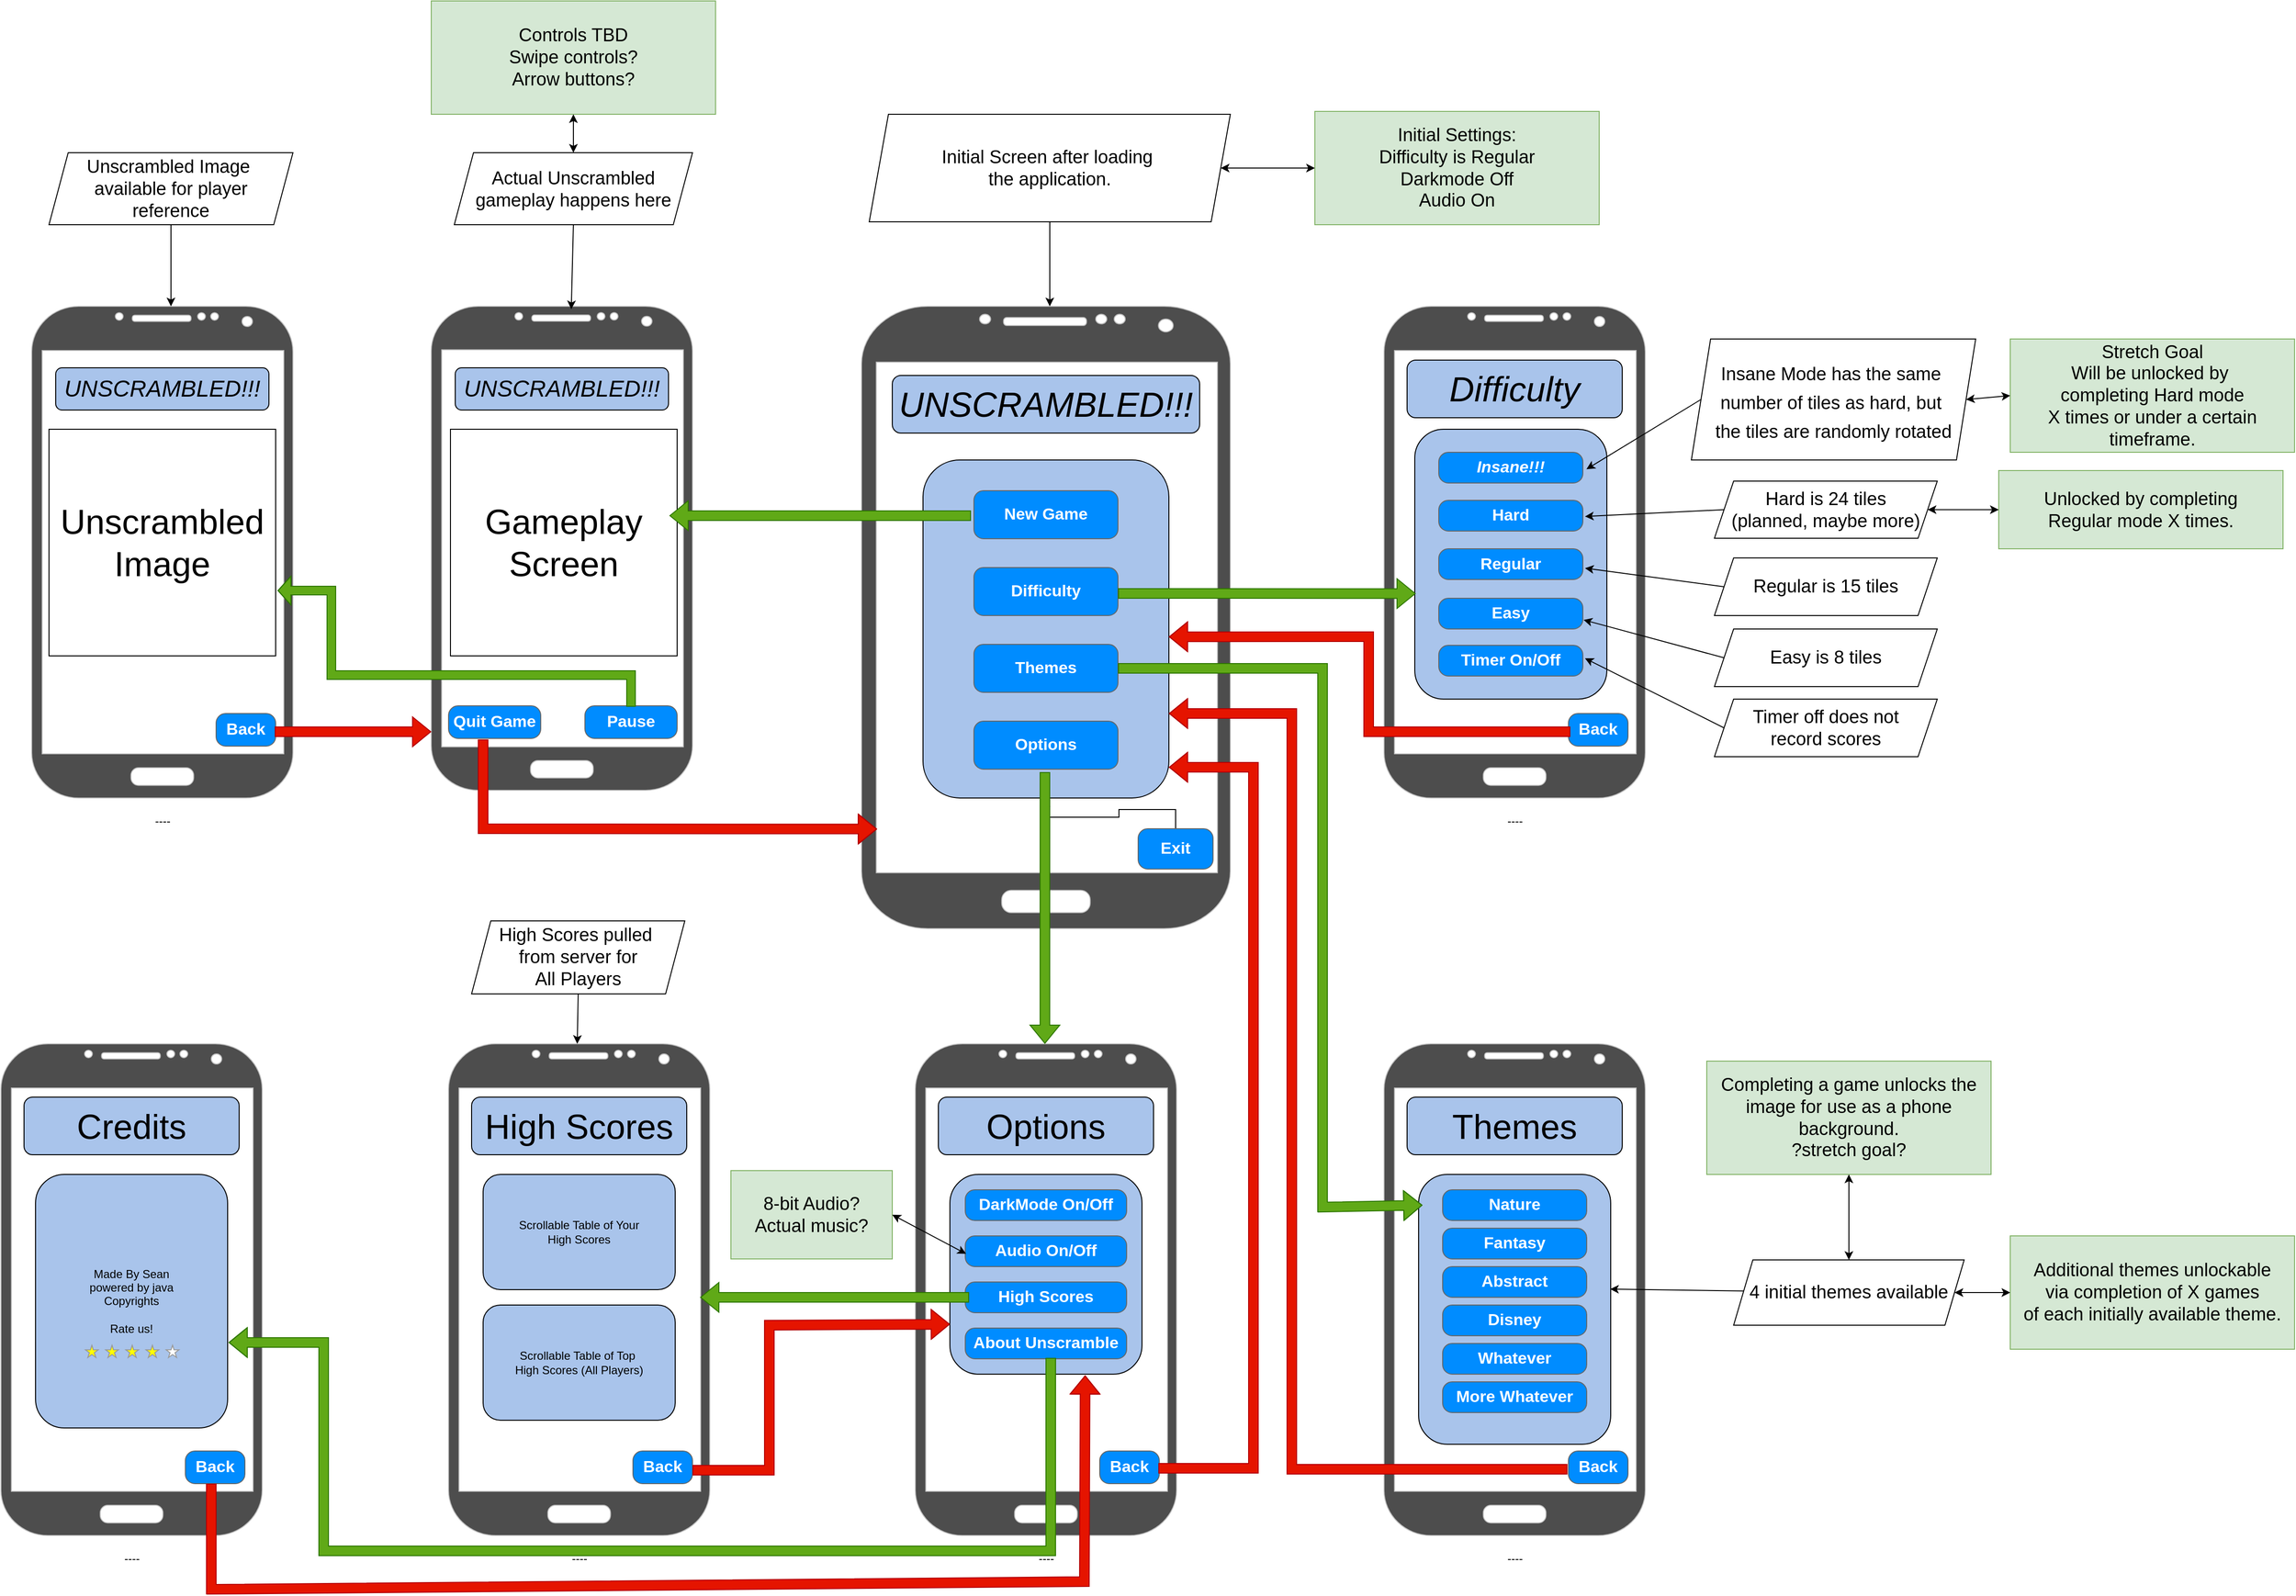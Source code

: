 <mxfile version="16.5.1" type="device"><diagram id="UdUow7JKYznHmxFoZygx" name="Page-1"><mxGraphModel dx="1102" dy="2785" grid="1" gridSize="8" guides="1" tooltips="1" connect="1" arrows="1" fold="1" page="1" pageScale="1" pageWidth="1200" pageHeight="1920" math="0" shadow="0"><root><mxCell id="0"/><mxCell id="1" parent="0"/><mxCell id="p5ctZ1ymU_Asvnn9t0Hl-2" value="&lt;p style=&quot;line-height: 0.9&quot;&gt;----&lt;/p&gt;" style="verticalLabelPosition=bottom;verticalAlign=top;html=1;shadow=0;dashed=0;strokeWidth=1;shape=mxgraph.android.phone2;strokeColor=#c0c0c0;fillColor=#4D4D4D;" parent="1" vertex="1"><mxGeometry x="40" y="-1594" width="272" height="512" as="geometry"/></mxCell><mxCell id="p5ctZ1ymU_Asvnn9t0Hl-3" value="" style="verticalLabelPosition=bottom;verticalAlign=top;html=1;shadow=0;dashed=0;strokeWidth=1;shape=mxgraph.android.phone2;strokeColor=#c0c0c0;fillColor=#4D4D4D;" parent="1" vertex="1"><mxGeometry x="904" y="-1594" width="384" height="648" as="geometry"/></mxCell><mxCell id="p5ctZ1ymU_Asvnn9t0Hl-5" value="" style="verticalLabelPosition=bottom;verticalAlign=top;html=1;shadow=0;dashed=0;strokeWidth=1;shape=mxgraph.android.phone2;strokeColor=#c0c0c0;fillColor=#4D4D4D;" parent="1" vertex="1"><mxGeometry x="456" y="-1594" width="272" height="504" as="geometry"/></mxCell><mxCell id="p5ctZ1ymU_Asvnn9t0Hl-6" value="&lt;p style=&quot;line-height: 0.9&quot;&gt;----&lt;/p&gt;" style="verticalLabelPosition=bottom;verticalAlign=top;html=1;shadow=0;dashed=0;strokeWidth=1;shape=mxgraph.android.phone2;strokeColor=#c0c0c0;fillColor=#4D4D4D;" parent="1" vertex="1"><mxGeometry x="1448" y="-1594" width="272" height="512" as="geometry"/></mxCell><mxCell id="p5ctZ1ymU_Asvnn9t0Hl-7" value="&lt;p style=&quot;line-height: 0.9&quot;&gt;----&lt;/p&gt;" style="verticalLabelPosition=bottom;verticalAlign=top;html=1;shadow=0;dashed=0;strokeWidth=1;shape=mxgraph.android.phone2;strokeColor=#c0c0c0;fillColor=#4D4D4D;" parent="1" vertex="1"><mxGeometry x="960" y="-826" width="272" height="512" as="geometry"/></mxCell><mxCell id="p5ctZ1ymU_Asvnn9t0Hl-8" value="&lt;p style=&quot;line-height: 0.9&quot;&gt;----&lt;/p&gt;" style="verticalLabelPosition=bottom;verticalAlign=top;html=1;shadow=0;dashed=0;strokeWidth=1;shape=mxgraph.android.phone2;strokeColor=#c0c0c0;fillColor=#4D4D4D;" parent="1" vertex="1"><mxGeometry x="1448" y="-826" width="272" height="512" as="geometry"/></mxCell><mxCell id="p5ctZ1ymU_Asvnn9t0Hl-9" value="&lt;p style=&quot;line-height: 0.9&quot;&gt;----&lt;/p&gt;" style="verticalLabelPosition=bottom;verticalAlign=top;html=1;shadow=0;dashed=0;strokeWidth=1;shape=mxgraph.android.phone2;strokeColor=#c0c0c0;fillColor=#4D4D4D;" parent="1" vertex="1"><mxGeometry x="474" y="-826" width="272" height="512" as="geometry"/></mxCell><mxCell id="p5ctZ1ymU_Asvnn9t0Hl-11" value="" style="rounded=1;whiteSpace=wrap;html=1;fillColor=#A9C4EB;" parent="1" vertex="1"><mxGeometry x="968" y="-1434" width="256" height="352" as="geometry"/></mxCell><mxCell id="p5ctZ1ymU_Asvnn9t0Hl-10" value="New Game" style="strokeWidth=1;shadow=0;dashed=0;align=center;html=1;shape=mxgraph.mockup.buttons.button;strokeColor=#666666;fontColor=#ffffff;mainText=;buttonStyle=round;fontSize=17;fontStyle=1;fillColor=#008cff;whiteSpace=wrap;" parent="1" vertex="1"><mxGeometry x="1021" y="-1402" width="150" height="50" as="geometry"/></mxCell><mxCell id="p5ctZ1ymU_Asvnn9t0Hl-12" value="&lt;font style=&quot;font-size: 36px&quot;&gt;&lt;i&gt;UNSCRAMBLED!!!&lt;/i&gt;&lt;/font&gt;" style="rounded=1;whiteSpace=wrap;html=1;fillColor=#A9C4EB;" parent="1" vertex="1"><mxGeometry x="936" y="-1522" width="320" height="60" as="geometry"/></mxCell><mxCell id="p5ctZ1ymU_Asvnn9t0Hl-14" value="Difficulty" style="strokeWidth=1;shadow=0;dashed=0;align=center;html=1;shape=mxgraph.mockup.buttons.button;strokeColor=#666666;fontColor=#ffffff;mainText=;buttonStyle=round;fontSize=17;fontStyle=1;fillColor=#008cff;whiteSpace=wrap;" parent="1" vertex="1"><mxGeometry x="1021" y="-1322" width="150" height="50" as="geometry"/></mxCell><mxCell id="p5ctZ1ymU_Asvnn9t0Hl-15" value="Themes" style="strokeWidth=1;shadow=0;dashed=0;align=center;html=1;shape=mxgraph.mockup.buttons.button;strokeColor=#666666;fontColor=#ffffff;mainText=;buttonStyle=round;fontSize=17;fontStyle=1;fillColor=#008cff;whiteSpace=wrap;" parent="1" vertex="1"><mxGeometry x="1021" y="-1242" width="150" height="50" as="geometry"/></mxCell><mxCell id="p5ctZ1ymU_Asvnn9t0Hl-16" value="Options" style="strokeWidth=1;shadow=0;dashed=0;align=center;html=1;shape=mxgraph.mockup.buttons.button;strokeColor=#666666;fontColor=#ffffff;mainText=;buttonStyle=round;fontSize=17;fontStyle=1;fillColor=#008cff;whiteSpace=wrap;" parent="1" vertex="1"><mxGeometry x="1021" y="-1162" width="150" height="50" as="geometry"/></mxCell><mxCell id="j5nZlyO5KolxFddoqIyL-87" value="" style="edgeStyle=orthogonalEdgeStyle;rounded=0;orthogonalLoop=1;jettySize=auto;html=1;fontSize=36;" parent="1" source="p5ctZ1ymU_Asvnn9t0Hl-17" target="p5ctZ1ymU_Asvnn9t0Hl-11" edge="1"><mxGeometry relative="1" as="geometry"/></mxCell><mxCell id="p5ctZ1ymU_Asvnn9t0Hl-17" value="Exit" style="strokeWidth=1;shadow=0;dashed=0;align=center;html=1;shape=mxgraph.mockup.buttons.button;strokeColor=#666666;fontColor=#ffffff;mainText=;buttonStyle=round;fontSize=17;fontStyle=1;fillColor=#008cff;whiteSpace=wrap;" parent="1" vertex="1"><mxGeometry x="1192" y="-1050" width="78" height="42" as="geometry"/></mxCell><mxCell id="p5ctZ1ymU_Asvnn9t0Hl-18" value="" style="rounded=1;whiteSpace=wrap;html=1;fillColor=#A9C4EB;" parent="1" vertex="1"><mxGeometry x="1480" y="-1466" width="200" height="281" as="geometry"/></mxCell><mxCell id="p5ctZ1ymU_Asvnn9t0Hl-20" value="&lt;i&gt;Insane!!!&lt;/i&gt;" style="strokeWidth=1;shadow=0;dashed=0;align=center;html=1;shape=mxgraph.mockup.buttons.button;strokeColor=#666666;fontColor=#ffffff;mainText=;buttonStyle=round;fontSize=17;fontStyle=1;fillColor=#008cff;whiteSpace=wrap;" parent="1" vertex="1"><mxGeometry x="1505" y="-1442" width="150" height="32" as="geometry"/></mxCell><mxCell id="p5ctZ1ymU_Asvnn9t0Hl-23" value="&lt;font size=&quot;1&quot;&gt;&lt;i style=&quot;font-size: 36px&quot;&gt;Difficulty&lt;/i&gt;&lt;/font&gt;" style="rounded=1;whiteSpace=wrap;html=1;fillColor=#A9C4EB;" parent="1" vertex="1"><mxGeometry x="1472" y="-1538" width="224" height="60" as="geometry"/></mxCell><mxCell id="j5nZlyO5KolxFddoqIyL-1" value="Back" style="strokeWidth=1;shadow=0;dashed=0;align=center;html=1;shape=mxgraph.mockup.buttons.button;strokeColor=#666666;fontColor=#ffffff;mainText=;buttonStyle=round;fontSize=17;fontStyle=1;fillColor=#008cff;whiteSpace=wrap;" parent="1" vertex="1"><mxGeometry x="1640" y="-1170" width="62" height="34" as="geometry"/></mxCell><mxCell id="j5nZlyO5KolxFddoqIyL-2" value="Hard" style="strokeWidth=1;shadow=0;dashed=0;align=center;html=1;shape=mxgraph.mockup.buttons.button;strokeColor=#666666;fontColor=#ffffff;mainText=;buttonStyle=round;fontSize=17;fontStyle=1;fillColor=#008cff;whiteSpace=wrap;" parent="1" vertex="1"><mxGeometry x="1505" y="-1392" width="150" height="32" as="geometry"/></mxCell><mxCell id="j5nZlyO5KolxFddoqIyL-3" value="Regular" style="strokeWidth=1;shadow=0;dashed=0;align=center;html=1;shape=mxgraph.mockup.buttons.button;strokeColor=#666666;fontColor=#ffffff;mainText=;buttonStyle=round;fontSize=17;fontStyle=1;fillColor=#008cff;whiteSpace=wrap;" parent="1" vertex="1"><mxGeometry x="1505" y="-1341.5" width="150" height="32" as="geometry"/></mxCell><mxCell id="j5nZlyO5KolxFddoqIyL-4" value="Easy" style="strokeWidth=1;shadow=0;dashed=0;align=center;html=1;shape=mxgraph.mockup.buttons.button;strokeColor=#666666;fontColor=#ffffff;mainText=;buttonStyle=round;fontSize=17;fontStyle=1;fillColor=#008cff;whiteSpace=wrap;" parent="1" vertex="1"><mxGeometry x="1505" y="-1290" width="150" height="32" as="geometry"/></mxCell><mxCell id="j5nZlyO5KolxFddoqIyL-5" value="Timer On/Off" style="strokeWidth=1;shadow=0;dashed=0;align=center;html=1;shape=mxgraph.mockup.buttons.button;strokeColor=#666666;fontColor=#ffffff;mainText=;buttonStyle=round;fontSize=17;fontStyle=1;fillColor=#008cff;whiteSpace=wrap;" parent="1" vertex="1"><mxGeometry x="1505" y="-1241" width="150" height="32" as="geometry"/></mxCell><mxCell id="j5nZlyO5KolxFddoqIyL-9" value="" style="rounded=1;whiteSpace=wrap;html=1;fillColor=#A9C4EB;" parent="1" vertex="1"><mxGeometry x="1484" y="-690" width="200" height="281" as="geometry"/></mxCell><mxCell id="j5nZlyO5KolxFddoqIyL-6" value="Nature" style="strokeWidth=1;shadow=0;dashed=0;align=center;html=1;shape=mxgraph.mockup.buttons.button;strokeColor=#666666;fontColor=#ffffff;mainText=;buttonStyle=round;fontSize=17;fontStyle=1;fillColor=#008cff;whiteSpace=wrap;" parent="1" vertex="1"><mxGeometry x="1509" y="-674" width="150" height="32" as="geometry"/></mxCell><mxCell id="j5nZlyO5KolxFddoqIyL-10" value="&lt;font size=&quot;1&quot;&gt;&lt;span style=&quot;font-size: 36px&quot;&gt;Themes&lt;/span&gt;&lt;/font&gt;" style="rounded=1;whiteSpace=wrap;html=1;fillColor=#A9C4EB;" parent="1" vertex="1"><mxGeometry x="1472" y="-770.5" width="224" height="60" as="geometry"/></mxCell><mxCell id="j5nZlyO5KolxFddoqIyL-12" value="&lt;font size=&quot;1&quot;&gt;&lt;span style=&quot;font-size: 36px&quot;&gt;Options&lt;/span&gt;&lt;/font&gt;" style="rounded=1;whiteSpace=wrap;html=1;fillColor=#A9C4EB;" parent="1" vertex="1"><mxGeometry x="984" y="-770.5" width="224" height="60" as="geometry"/></mxCell><mxCell id="j5nZlyO5KolxFddoqIyL-13" value="&lt;font size=&quot;1&quot;&gt;&lt;span style=&quot;font-size: 36px&quot;&gt;High Scores&lt;/span&gt;&lt;/font&gt;" style="rounded=1;whiteSpace=wrap;html=1;fillColor=#A9C4EB;" parent="1" vertex="1"><mxGeometry x="498" y="-770.5" width="224" height="60" as="geometry"/></mxCell><mxCell id="j5nZlyO5KolxFddoqIyL-14" value="" style="rounded=1;whiteSpace=wrap;html=1;fillColor=#A9C4EB;" parent="1" vertex="1"><mxGeometry x="996" y="-690" width="200" height="208" as="geometry"/></mxCell><mxCell id="j5nZlyO5KolxFddoqIyL-15" value="Scrollable Table of Your&lt;br&gt;High Scores" style="rounded=1;whiteSpace=wrap;html=1;fillColor=#A9C4EB;" parent="1" vertex="1"><mxGeometry x="510" y="-690" width="200" height="120" as="geometry"/></mxCell><mxCell id="j5nZlyO5KolxFddoqIyL-16" value="Scrollable Table of Top&amp;nbsp;&lt;br&gt;High Scores (All Players)" style="rounded=1;whiteSpace=wrap;html=1;fillColor=#A9C4EB;" parent="1" vertex="1"><mxGeometry x="510" y="-554" width="200" height="120" as="geometry"/></mxCell><mxCell id="j5nZlyO5KolxFddoqIyL-17" value="Back" style="strokeWidth=1;shadow=0;dashed=0;align=center;html=1;shape=mxgraph.mockup.buttons.button;strokeColor=#666666;fontColor=#ffffff;mainText=;buttonStyle=round;fontSize=17;fontStyle=1;fillColor=#008cff;whiteSpace=wrap;" parent="1" vertex="1"><mxGeometry x="1640" y="-402" width="62" height="34" as="geometry"/></mxCell><mxCell id="j5nZlyO5KolxFddoqIyL-18" value="Back" style="strokeWidth=1;shadow=0;dashed=0;align=center;html=1;shape=mxgraph.mockup.buttons.button;strokeColor=#666666;fontColor=#ffffff;mainText=;buttonStyle=round;fontSize=17;fontStyle=1;fillColor=#008cff;whiteSpace=wrap;" parent="1" vertex="1"><mxGeometry x="1152" y="-402" width="62" height="34" as="geometry"/></mxCell><mxCell id="j5nZlyO5KolxFddoqIyL-19" value="Back" style="strokeWidth=1;shadow=0;dashed=0;align=center;html=1;shape=mxgraph.mockup.buttons.button;strokeColor=#666666;fontColor=#ffffff;mainText=;buttonStyle=round;fontSize=17;fontStyle=1;fillColor=#008cff;whiteSpace=wrap;" parent="1" vertex="1"><mxGeometry x="666" y="-402" width="62" height="34" as="geometry"/></mxCell><mxCell id="j5nZlyO5KolxFddoqIyL-20" value="Back" style="strokeWidth=1;shadow=0;dashed=0;align=center;html=1;shape=mxgraph.mockup.buttons.button;strokeColor=#666666;fontColor=#ffffff;mainText=;buttonStyle=round;fontSize=17;fontStyle=1;fillColor=#008cff;whiteSpace=wrap;" parent="1" vertex="1"><mxGeometry x="232" y="-1170" width="62" height="34" as="geometry"/></mxCell><mxCell id="j5nZlyO5KolxFddoqIyL-21" value="Pause" style="strokeWidth=1;shadow=0;dashed=0;align=center;html=1;shape=mxgraph.mockup.buttons.button;strokeColor=#666666;fontColor=#ffffff;mainText=;buttonStyle=round;fontSize=17;fontStyle=1;fillColor=#008cff;whiteSpace=wrap;" parent="1" vertex="1"><mxGeometry x="616" y="-1178" width="96" height="34" as="geometry"/></mxCell><mxCell id="j5nZlyO5KolxFddoqIyL-22" value="Gameplay&lt;br&gt;Screen" style="whiteSpace=wrap;html=1;aspect=fixed;fontSize=36;" parent="1" vertex="1"><mxGeometry x="476" y="-1466" width="236" height="236" as="geometry"/></mxCell><mxCell id="j5nZlyO5KolxFddoqIyL-23" value="Unscrambled&lt;br&gt;Image" style="whiteSpace=wrap;html=1;aspect=fixed;fontSize=36;" parent="1" vertex="1"><mxGeometry x="58" y="-1466" width="236" height="236" as="geometry"/></mxCell><mxCell id="j5nZlyO5KolxFddoqIyL-30" value="&lt;p style=&quot;line-height: 0.9&quot;&gt;----&lt;/p&gt;" style="verticalLabelPosition=bottom;verticalAlign=top;html=1;shadow=0;dashed=0;strokeWidth=1;shape=mxgraph.android.phone2;strokeColor=#c0c0c0;fillColor=#4D4D4D;" parent="1" vertex="1"><mxGeometry x="8" y="-826" width="272" height="512" as="geometry"/></mxCell><mxCell id="j5nZlyO5KolxFddoqIyL-31" value="Back" style="strokeWidth=1;shadow=0;dashed=0;align=center;html=1;shape=mxgraph.mockup.buttons.button;strokeColor=#666666;fontColor=#ffffff;mainText=;buttonStyle=round;fontSize=17;fontStyle=1;fillColor=#008cff;whiteSpace=wrap;" parent="1" vertex="1"><mxGeometry x="200" y="-402" width="62" height="34" as="geometry"/></mxCell><mxCell id="j5nZlyO5KolxFddoqIyL-32" value="&lt;font size=&quot;1&quot;&gt;&lt;span style=&quot;font-size: 36px&quot;&gt;Credits&lt;/span&gt;&lt;/font&gt;" style="rounded=1;whiteSpace=wrap;html=1;fillColor=#A9C4EB;" parent="1" vertex="1"><mxGeometry x="32" y="-770.5" width="224" height="60" as="geometry"/></mxCell><mxCell id="j5nZlyO5KolxFddoqIyL-52" value="Fantasy" style="strokeWidth=1;shadow=0;dashed=0;align=center;html=1;shape=mxgraph.mockup.buttons.button;strokeColor=#666666;fontColor=#ffffff;mainText=;buttonStyle=round;fontSize=17;fontStyle=1;fillColor=#008cff;whiteSpace=wrap;" parent="1" vertex="1"><mxGeometry x="1509" y="-634" width="150" height="32" as="geometry"/></mxCell><mxCell id="j5nZlyO5KolxFddoqIyL-53" value="Abstract" style="strokeWidth=1;shadow=0;dashed=0;align=center;html=1;shape=mxgraph.mockup.buttons.button;strokeColor=#666666;fontColor=#ffffff;mainText=;buttonStyle=round;fontSize=17;fontStyle=1;fillColor=#008cff;whiteSpace=wrap;" parent="1" vertex="1"><mxGeometry x="1509" y="-594" width="150" height="32" as="geometry"/></mxCell><mxCell id="j5nZlyO5KolxFddoqIyL-54" value="Disney" style="strokeWidth=1;shadow=0;dashed=0;align=center;html=1;shape=mxgraph.mockup.buttons.button;strokeColor=#666666;fontColor=#ffffff;mainText=;buttonStyle=round;fontSize=17;fontStyle=1;fillColor=#008cff;whiteSpace=wrap;" parent="1" vertex="1"><mxGeometry x="1509" y="-554" width="150" height="32" as="geometry"/></mxCell><mxCell id="j5nZlyO5KolxFddoqIyL-55" value="Whatever" style="strokeWidth=1;shadow=0;dashed=0;align=center;html=1;shape=mxgraph.mockup.buttons.button;strokeColor=#666666;fontColor=#ffffff;mainText=;buttonStyle=round;fontSize=17;fontStyle=1;fillColor=#008cff;whiteSpace=wrap;" parent="1" vertex="1"><mxGeometry x="1509" y="-514" width="150" height="32" as="geometry"/></mxCell><mxCell id="j5nZlyO5KolxFddoqIyL-56" value="More Whatever" style="strokeWidth=1;shadow=0;dashed=0;align=center;html=1;shape=mxgraph.mockup.buttons.button;strokeColor=#666666;fontColor=#ffffff;mainText=;buttonStyle=round;fontSize=17;fontStyle=1;fillColor=#008cff;whiteSpace=wrap;" parent="1" vertex="1"><mxGeometry x="1509" y="-474" width="150" height="32" as="geometry"/></mxCell><mxCell id="j5nZlyO5KolxFddoqIyL-60" value="About Unscramble" style="strokeWidth=1;shadow=0;dashed=0;align=center;html=1;shape=mxgraph.mockup.buttons.button;strokeColor=#666666;fontColor=#ffffff;mainText=;buttonStyle=round;fontSize=17;fontStyle=1;fillColor=#008cff;whiteSpace=wrap;" parent="1" vertex="1"><mxGeometry x="1012" y="-530" width="168" height="32" as="geometry"/></mxCell><mxCell id="j5nZlyO5KolxFddoqIyL-61" style="edgeStyle=orthogonalEdgeStyle;rounded=0;orthogonalLoop=1;jettySize=auto;html=1;exitX=0.5;exitY=1;exitDx=0;exitDy=0;fontSize=36;" parent="1" source="j5nZlyO5KolxFddoqIyL-14" target="j5nZlyO5KolxFddoqIyL-14" edge="1"><mxGeometry relative="1" as="geometry"/></mxCell><mxCell id="j5nZlyO5KolxFddoqIyL-62" value="DarkMode On/Off" style="strokeWidth=1;shadow=0;dashed=0;align=center;html=1;shape=mxgraph.mockup.buttons.button;strokeColor=#666666;fontColor=#ffffff;mainText=;buttonStyle=round;fontSize=17;fontStyle=1;fillColor=#008cff;whiteSpace=wrap;" parent="1" vertex="1"><mxGeometry x="1012" y="-674" width="168" height="32" as="geometry"/></mxCell><mxCell id="j5nZlyO5KolxFddoqIyL-63" value="Audio On/Off" style="strokeWidth=1;shadow=0;dashed=0;align=center;html=1;shape=mxgraph.mockup.buttons.button;strokeColor=#666666;fontColor=#ffffff;mainText=;buttonStyle=round;fontSize=17;fontStyle=1;fillColor=#008cff;whiteSpace=wrap;" parent="1" vertex="1"><mxGeometry x="1012" y="-626" width="168" height="32" as="geometry"/></mxCell><mxCell id="j5nZlyO5KolxFddoqIyL-64" value="High Scores" style="strokeWidth=1;shadow=0;dashed=0;align=center;html=1;shape=mxgraph.mockup.buttons.button;strokeColor=#666666;fontColor=#ffffff;mainText=;buttonStyle=round;fontSize=17;fontStyle=1;fillColor=#008cff;whiteSpace=wrap;" parent="1" vertex="1"><mxGeometry x="1012" y="-578" width="168" height="32" as="geometry"/></mxCell><mxCell id="j5nZlyO5KolxFddoqIyL-68" value="" style="shape=flexArrow;endArrow=classic;html=1;rounded=0;fontSize=36;fillColor=#60a917;strokeColor=#2D7600;exitX=0.5;exitY=0.029;exitDx=0;exitDy=0;exitPerimeter=0;width=9;endSize=4.14;" parent="1" source="j5nZlyO5KolxFddoqIyL-21" edge="1"><mxGeometry width="50" height="50" relative="1" as="geometry"><mxPoint x="624" y="-1170" as="sourcePoint"/><mxPoint x="296" y="-1298" as="targetPoint"/><Array as="points"><mxPoint x="664" y="-1210"/><mxPoint x="352" y="-1210"/><mxPoint x="352" y="-1298"/><mxPoint x="328" y="-1298"/></Array></mxGeometry></mxCell><mxCell id="j5nZlyO5KolxFddoqIyL-69" value="" style="shape=flexArrow;endArrow=classic;html=1;rounded=0;fontSize=36;exitX=0.984;exitY=0.559;exitDx=0;exitDy=0;exitPerimeter=0;entryX=0;entryY=0.879;entryDx=0;entryDy=0;entryPerimeter=0;fillColor=#e51400;strokeColor=#B20000;" parent="1" source="j5nZlyO5KolxFddoqIyL-20" target="p5ctZ1ymU_Asvnn9t0Hl-5" edge="1"><mxGeometry width="50" height="50" relative="1" as="geometry"><mxPoint x="680" y="-1256" as="sourcePoint"/><mxPoint x="416" y="-1082" as="targetPoint"/></mxGeometry></mxCell><mxCell id="j5nZlyO5KolxFddoqIyL-70" value="Made By Sean&lt;br&gt;powered by java&lt;br&gt;Copyrights&lt;br&gt;&lt;br&gt;Rate us!" style="rounded=1;whiteSpace=wrap;html=1;fillColor=#A9C4EB;" parent="1" vertex="1"><mxGeometry x="44" y="-690" width="200" height="264" as="geometry"/></mxCell><mxCell id="j5nZlyO5KolxFddoqIyL-73" value="" style="shape=flexArrow;endArrow=classic;html=1;rounded=0;fontSize=36;exitX=1;exitY=0.5;exitDx=0;exitDy=0;exitPerimeter=0;entryX=0.02;entryY=0.114;entryDx=0;entryDy=0;entryPerimeter=0;fillColor=#60a917;strokeColor=#2D7600;" parent="1" source="p5ctZ1ymU_Asvnn9t0Hl-15" target="j5nZlyO5KolxFddoqIyL-9" edge="1"><mxGeometry width="50" height="50" relative="1" as="geometry"><mxPoint x="1056" y="-944" as="sourcePoint"/><mxPoint x="1106" y="-994" as="targetPoint"/><Array as="points"><mxPoint x="1384" y="-1217"/><mxPoint x="1384" y="-890"/><mxPoint x="1384" y="-656"/></Array></mxGeometry></mxCell><mxCell id="j5nZlyO5KolxFddoqIyL-74" value="" style="shape=flexArrow;endArrow=classic;html=1;rounded=0;fontSize=36;exitX=-0.02;exitY=0.52;exitDx=0;exitDy=0;exitPerimeter=0;fillColor=#60a917;strokeColor=#2D7600;" parent="1" source="p5ctZ1ymU_Asvnn9t0Hl-10" edge="1"><mxGeometry width="50" height="50" relative="1" as="geometry"><mxPoint x="792" y="-1368" as="sourcePoint"/><mxPoint x="704" y="-1376" as="targetPoint"/></mxGeometry></mxCell><mxCell id="j5nZlyO5KolxFddoqIyL-75" value="" style="shape=flexArrow;endArrow=classic;html=1;rounded=0;fontSize=36;exitX=1;exitY=0.54;exitDx=0;exitDy=0;exitPerimeter=0;entryX=0.005;entryY=0.609;entryDx=0;entryDy=0;entryPerimeter=0;fillColor=#60a917;strokeColor=#2D7600;" parent="1" source="p5ctZ1ymU_Asvnn9t0Hl-14" target="p5ctZ1ymU_Asvnn9t0Hl-18" edge="1"><mxGeometry width="50" height="50" relative="1" as="geometry"><mxPoint x="1264" y="-1144" as="sourcePoint"/><mxPoint x="1314" y="-1194" as="targetPoint"/></mxGeometry></mxCell><mxCell id="j5nZlyO5KolxFddoqIyL-76" value="" style="shape=flexArrow;endArrow=classic;html=1;rounded=0;fontSize=36;exitX=0.032;exitY=0.559;exitDx=0;exitDy=0;exitPerimeter=0;entryX=1;entryY=0.523;entryDx=0;entryDy=0;entryPerimeter=0;fillColor=#e51400;strokeColor=#B20000;" parent="1" source="j5nZlyO5KolxFddoqIyL-1" target="p5ctZ1ymU_Asvnn9t0Hl-11" edge="1"><mxGeometry width="50" height="50" relative="1" as="geometry"><mxPoint x="1264" y="-1248" as="sourcePoint"/><mxPoint x="1384" y="-1282" as="targetPoint"/><Array as="points"><mxPoint x="1432" y="-1151"/><mxPoint x="1432" y="-1250"/></Array></mxGeometry></mxCell><mxCell id="j5nZlyO5KolxFddoqIyL-77" value="Quit Game" style="strokeWidth=1;shadow=0;dashed=0;align=center;html=1;shape=mxgraph.mockup.buttons.button;strokeColor=#666666;fontColor=#ffffff;mainText=;buttonStyle=round;fontSize=17;fontStyle=1;fillColor=#008cff;whiteSpace=wrap;" parent="1" vertex="1"><mxGeometry x="474" y="-1178" width="96" height="34" as="geometry"/></mxCell><mxCell id="j5nZlyO5KolxFddoqIyL-78" value="" style="shape=flexArrow;endArrow=classic;html=1;rounded=0;fontSize=36;exitX=0.375;exitY=1.029;exitDx=0;exitDy=0;exitPerimeter=0;entryX=0.042;entryY=0.84;entryDx=0;entryDy=0;entryPerimeter=0;fillColor=#e51400;strokeColor=#B20000;" parent="1" source="j5nZlyO5KolxFddoqIyL-77" target="p5ctZ1ymU_Asvnn9t0Hl-3" edge="1"><mxGeometry width="50" height="50" relative="1" as="geometry"><mxPoint x="888" y="-1144" as="sourcePoint"/><mxPoint x="938" y="-1194" as="targetPoint"/><Array as="points"><mxPoint x="510" y="-1050"/></Array></mxGeometry></mxCell><mxCell id="j5nZlyO5KolxFddoqIyL-79" value="" style="shape=flexArrow;endArrow=classic;html=1;rounded=0;fontSize=36;exitX=-0.016;exitY=0.559;exitDx=0;exitDy=0;exitPerimeter=0;entryX=1;entryY=0.75;entryDx=0;entryDy=0;fillColor=#e51400;strokeColor=#B20000;" parent="1" source="j5nZlyO5KolxFddoqIyL-17" target="p5ctZ1ymU_Asvnn9t0Hl-11" edge="1"><mxGeometry width="50" height="50" relative="1" as="geometry"><mxPoint x="1184" y="-744" as="sourcePoint"/><mxPoint x="1336" y="-1130" as="targetPoint"/><Array as="points"><mxPoint x="1352" y="-383"/><mxPoint x="1352" y="-1170"/></Array></mxGeometry></mxCell><mxCell id="j5nZlyO5KolxFddoqIyL-80" value="" style="shape=flexArrow;endArrow=classic;html=1;rounded=0;fontSize=36;exitX=0.53;exitY=0.969;exitDx=0;exitDy=0;exitPerimeter=0;entryX=1.005;entryY=0.663;entryDx=0;entryDy=0;entryPerimeter=0;fillColor=#60a917;strokeColor=#2D7600;" parent="1" source="j5nZlyO5KolxFddoqIyL-60" target="j5nZlyO5KolxFddoqIyL-70" edge="1"><mxGeometry width="50" height="50" relative="1" as="geometry"><mxPoint x="496" y="-648" as="sourcePoint"/><mxPoint x="546" y="-698" as="targetPoint"/><Array as="points"><mxPoint x="1101" y="-418"/><mxPoint x="1101" y="-298"/><mxPoint x="912" y="-298"/><mxPoint x="600" y="-298"/><mxPoint x="344" y="-298"/><mxPoint x="344" y="-515"/></Array></mxGeometry></mxCell><mxCell id="j5nZlyO5KolxFddoqIyL-81" value="" style="shape=flexArrow;endArrow=classic;html=1;rounded=0;fontSize=36;exitX=0.024;exitY=0.5;exitDx=0;exitDy=0;exitPerimeter=0;fillColor=#60a917;strokeColor=#2D7600;" parent="1" source="j5nZlyO5KolxFddoqIyL-64" edge="1"><mxGeometry width="50" height="50" relative="1" as="geometry"><mxPoint x="496" y="-648" as="sourcePoint"/><mxPoint x="736" y="-562" as="targetPoint"/></mxGeometry></mxCell><mxCell id="j5nZlyO5KolxFddoqIyL-82" value="" style="shape=flexArrow;endArrow=classic;html=1;rounded=0;fontSize=36;exitX=1;exitY=0.588;exitDx=0;exitDy=0;exitPerimeter=0;entryX=0;entryY=0.75;entryDx=0;entryDy=0;fillColor=#e51400;strokeColor=#B20000;" parent="1" source="j5nZlyO5KolxFddoqIyL-19" target="j5nZlyO5KolxFddoqIyL-14" edge="1"><mxGeometry width="50" height="50" relative="1" as="geometry"><mxPoint x="496" y="-648" as="sourcePoint"/><mxPoint x="546" y="-698" as="targetPoint"/><Array as="points"><mxPoint x="808" y="-382"/><mxPoint x="808" y="-533"/></Array></mxGeometry></mxCell><mxCell id="j5nZlyO5KolxFddoqIyL-83" value="" style="shape=flexArrow;endArrow=classic;html=1;rounded=0;fontSize=36;exitX=0.435;exitY=1;exitDx=0;exitDy=0;exitPerimeter=0;fillColor=#e51400;strokeColor=#B20000;entryX=0.704;entryY=1.006;entryDx=0;entryDy=0;entryPerimeter=0;" parent="1" source="j5nZlyO5KolxFddoqIyL-31" target="j5nZlyO5KolxFddoqIyL-14" edge="1"><mxGeometry width="50" height="50" relative="1" as="geometry"><mxPoint x="496" y="-544" as="sourcePoint"/><mxPoint x="1104" y="-314" as="targetPoint"/><Array as="points"><mxPoint x="227" y="-258"/><mxPoint x="1136" y="-266"/></Array></mxGeometry></mxCell><mxCell id="j5nZlyO5KolxFddoqIyL-84" value="" style="verticalLabelPosition=bottom;shadow=0;dashed=0;align=center;html=1;verticalAlign=top;strokeWidth=1;shape=mxgraph.mockup.misc.rating;strokeColor=#999999;fillColor=#ffff00;emptyFillColor=#ffffff;grade=4;ratingScale=5;ratingStyle=star;fontSize=36;" parent="1" vertex="1"><mxGeometry x="96" y="-512" width="42" height="14" as="geometry"/></mxCell><mxCell id="j5nZlyO5KolxFddoqIyL-85" value="" style="shape=flexArrow;endArrow=classic;html=1;rounded=0;fontSize=36;exitX=0.493;exitY=1.06;exitDx=0;exitDy=0;exitPerimeter=0;entryX=0.496;entryY=0;entryDx=0;entryDy=0;entryPerimeter=0;fillColor=#60a917;strokeColor=#2D7600;" parent="1" source="p5ctZ1ymU_Asvnn9t0Hl-16" target="p5ctZ1ymU_Asvnn9t0Hl-7" edge="1"><mxGeometry width="50" height="50" relative="1" as="geometry"><mxPoint x="1152" y="-872" as="sourcePoint"/><mxPoint x="1202" y="-922" as="targetPoint"/></mxGeometry></mxCell><mxCell id="j5nZlyO5KolxFddoqIyL-86" value="" style="shape=flexArrow;endArrow=classic;html=1;rounded=0;fontSize=36;exitX=0.984;exitY=0.529;exitDx=0;exitDy=0;exitPerimeter=0;fillColor=#e51400;strokeColor=#B20000;entryX=1;entryY=0.909;entryDx=0;entryDy=0;entryPerimeter=0;" parent="1" source="j5nZlyO5KolxFddoqIyL-18" target="p5ctZ1ymU_Asvnn9t0Hl-11" edge="1"><mxGeometry width="50" height="50" relative="1" as="geometry"><mxPoint x="1152" y="-872" as="sourcePoint"/><mxPoint x="1272" y="-1090" as="targetPoint"/><Array as="points"><mxPoint x="1312" y="-384"/><mxPoint x="1312" y="-1114"/></Array></mxGeometry></mxCell><mxCell id="j5nZlyO5KolxFddoqIyL-90" value="&lt;font style=&quot;font-size: 19px&quot;&gt;Insane Mode has the same&amp;nbsp;&lt;br&gt;number of tiles as hard, but&amp;nbsp;&lt;br&gt;the tiles are randomly rotated&lt;br&gt;&lt;/font&gt;" style="shape=parallelogram;perimeter=parallelogramPerimeter;whiteSpace=wrap;html=1;fixedSize=1;fontSize=25;" parent="1" vertex="1"><mxGeometry x="1768" y="-1560" width="296" height="126" as="geometry"/></mxCell><mxCell id="j5nZlyO5KolxFddoqIyL-91" value="" style="endArrow=classic;html=1;rounded=0;fontSize=25;exitX=0;exitY=0.5;exitDx=0;exitDy=0;entryX=1.025;entryY=0.55;entryDx=0;entryDy=0;entryPerimeter=0;" parent="1" source="j5nZlyO5KolxFddoqIyL-90" target="p5ctZ1ymU_Asvnn9t0Hl-20" edge="1"><mxGeometry width="50" height="50" relative="1" as="geometry"><mxPoint x="1064" y="-1464" as="sourcePoint"/><mxPoint x="1114" y="-1514" as="targetPoint"/></mxGeometry></mxCell><mxCell id="j5nZlyO5KolxFddoqIyL-92" value="&lt;font style=&quot;font-size: 19px&quot;&gt;Initial Screen after loading&amp;nbsp;&lt;br&gt;the application.&lt;/font&gt;" style="shape=parallelogram;perimeter=parallelogramPerimeter;whiteSpace=wrap;html=1;fixedSize=1;fontSize=16;" parent="1" vertex="1"><mxGeometry x="912" y="-1794" width="376" height="112" as="geometry"/></mxCell><mxCell id="j5nZlyO5KolxFddoqIyL-93" value="" style="endArrow=classic;html=1;rounded=0;fontSize=16;exitX=0.5;exitY=1;exitDx=0;exitDy=0;" parent="1" source="j5nZlyO5KolxFddoqIyL-92" edge="1"><mxGeometry width="50" height="50" relative="1" as="geometry"><mxPoint x="1064" y="-1336" as="sourcePoint"/><mxPoint x="1100" y="-1594" as="targetPoint"/></mxGeometry></mxCell><mxCell id="j5nZlyO5KolxFddoqIyL-94" value="Initial Settings:&lt;br&gt;Difficulty is Regular&lt;br&gt;Darkmode Off&lt;br&gt;Audio On&lt;br&gt;" style="rounded=0;whiteSpace=wrap;html=1;fontSize=19;fillColor=#d5e8d4;strokeColor=#82b366;" parent="1" vertex="1"><mxGeometry x="1376" y="-1797" width="296" height="118" as="geometry"/></mxCell><mxCell id="j5nZlyO5KolxFddoqIyL-95" value="" style="endArrow=classic;startArrow=classic;html=1;rounded=0;fontSize=19;entryX=0;entryY=0.5;entryDx=0;entryDy=0;exitX=1;exitY=0.5;exitDx=0;exitDy=0;" parent="1" source="j5nZlyO5KolxFddoqIyL-92" target="j5nZlyO5KolxFddoqIyL-94" edge="1"><mxGeometry width="50" height="50" relative="1" as="geometry"><mxPoint x="1064" y="-1200" as="sourcePoint"/><mxPoint x="1114" y="-1250" as="targetPoint"/></mxGeometry></mxCell><mxCell id="j5nZlyO5KolxFddoqIyL-96" value="Hard is 24 tiles&lt;br&gt;(planned, maybe more)" style="shape=parallelogram;perimeter=parallelogramPerimeter;whiteSpace=wrap;html=1;fixedSize=1;fontSize=19;" parent="1" vertex="1"><mxGeometry x="1792" y="-1412" width="232" height="59.5" as="geometry"/></mxCell><mxCell id="j5nZlyO5KolxFddoqIyL-97" value="" style="endArrow=classic;html=1;rounded=0;fontSize=19;exitX=0;exitY=0.5;exitDx=0;exitDy=0;entryX=1.015;entryY=0.526;entryDx=0;entryDy=0;entryPerimeter=0;" parent="1" source="j5nZlyO5KolxFddoqIyL-96" target="j5nZlyO5KolxFddoqIyL-2" edge="1"><mxGeometry width="50" height="50" relative="1" as="geometry"><mxPoint x="1064" y="-1200" as="sourcePoint"/><mxPoint x="1114" y="-1250" as="targetPoint"/></mxGeometry></mxCell><mxCell id="j5nZlyO5KolxFddoqIyL-98" value="Regular is 15 tiles" style="shape=parallelogram;perimeter=parallelogramPerimeter;whiteSpace=wrap;html=1;fixedSize=1;fontSize=19;" parent="1" vertex="1"><mxGeometry x="1792" y="-1332" width="232" height="60" as="geometry"/></mxCell><mxCell id="j5nZlyO5KolxFddoqIyL-99" value="" style="endArrow=classic;html=1;rounded=0;fontSize=19;exitX=0;exitY=0.5;exitDx=0;exitDy=0;entryX=1.015;entryY=0.631;entryDx=0;entryDy=0;entryPerimeter=0;" parent="1" source="j5nZlyO5KolxFddoqIyL-98" target="j5nZlyO5KolxFddoqIyL-3" edge="1"><mxGeometry width="50" height="50" relative="1" as="geometry"><mxPoint x="1064" y="-1208" as="sourcePoint"/><mxPoint x="1114" y="-1258" as="targetPoint"/></mxGeometry></mxCell><mxCell id="j5nZlyO5KolxFddoqIyL-100" value="Easy is 8 tiles" style="shape=parallelogram;perimeter=parallelogramPerimeter;whiteSpace=wrap;html=1;fixedSize=1;fontSize=19;" parent="1" vertex="1"><mxGeometry x="1792" y="-1258" width="232" height="60" as="geometry"/></mxCell><mxCell id="j5nZlyO5KolxFddoqIyL-101" value="" style="endArrow=classic;html=1;rounded=0;fontSize=19;exitX=0;exitY=0.5;exitDx=0;exitDy=0;entryX=1.005;entryY=0.704;entryDx=0;entryDy=0;entryPerimeter=0;" parent="1" source="j5nZlyO5KolxFddoqIyL-100" target="j5nZlyO5KolxFddoqIyL-4" edge="1"><mxGeometry width="50" height="50" relative="1" as="geometry"><mxPoint x="1672" y="-994" as="sourcePoint"/><mxPoint x="1848" y="-1034" as="targetPoint"/></mxGeometry></mxCell><mxCell id="j5nZlyO5KolxFddoqIyL-102" value="Timer off does not&lt;br&gt;record scores" style="shape=parallelogram;perimeter=parallelogramPerimeter;whiteSpace=wrap;html=1;fixedSize=1;fontSize=19;" parent="1" vertex="1"><mxGeometry x="1792" y="-1185" width="232" height="60" as="geometry"/></mxCell><mxCell id="j5nZlyO5KolxFddoqIyL-103" value="" style="endArrow=classic;html=1;rounded=0;fontSize=19;exitX=0;exitY=0.5;exitDx=0;exitDy=0;entryX=1.015;entryY=0.423;entryDx=0;entryDy=0;entryPerimeter=0;" parent="1" source="j5nZlyO5KolxFddoqIyL-102" target="j5nZlyO5KolxFddoqIyL-5" edge="1"><mxGeometry width="50" height="50" relative="1" as="geometry"><mxPoint x="1064" y="-1224" as="sourcePoint"/><mxPoint x="1114" y="-1274" as="targetPoint"/></mxGeometry></mxCell><mxCell id="j5nZlyO5KolxFddoqIyL-105" value="Stretch Goal&lt;br&gt;Will be unlocked by&amp;nbsp;&lt;br&gt;completing Hard mode&lt;br&gt;X times or under a certain timeframe." style="rounded=0;whiteSpace=wrap;html=1;fontSize=19;fillColor=#d5e8d4;strokeColor=#82b366;" parent="1" vertex="1"><mxGeometry x="2100" y="-1560" width="296" height="118" as="geometry"/></mxCell><mxCell id="j5nZlyO5KolxFddoqIyL-106" value="" style="endArrow=classic;startArrow=classic;html=1;rounded=0;fontSize=19;entryX=0;entryY=0.5;entryDx=0;entryDy=0;exitX=1;exitY=0.5;exitDx=0;exitDy=0;" parent="1" source="j5nZlyO5KolxFddoqIyL-90" target="j5nZlyO5KolxFddoqIyL-105" edge="1"><mxGeometry width="50" height="50" relative="1" as="geometry"><mxPoint x="1816" y="-1384" as="sourcePoint"/><mxPoint x="1866" y="-1434" as="targetPoint"/></mxGeometry></mxCell><mxCell id="j5nZlyO5KolxFddoqIyL-107" value="Unlocked by completing&lt;br&gt;Regular mode X times." style="rounded=0;whiteSpace=wrap;html=1;fontSize=19;fillColor=#d5e8d4;strokeColor=#82b366;" parent="1" vertex="1"><mxGeometry x="2088" y="-1423" width="296" height="81.5" as="geometry"/></mxCell><mxCell id="j5nZlyO5KolxFddoqIyL-108" value="" style="endArrow=classic;startArrow=classic;html=1;rounded=0;fontSize=19;entryX=0;entryY=0.5;entryDx=0;entryDy=0;" parent="1" source="j5nZlyO5KolxFddoqIyL-96" target="j5nZlyO5KolxFddoqIyL-107" edge="1"><mxGeometry width="50" height="50" relative="1" as="geometry"><mxPoint x="1552" y="-1080" as="sourcePoint"/><mxPoint x="1602" y="-1130" as="targetPoint"/></mxGeometry></mxCell><mxCell id="j5nZlyO5KolxFddoqIyL-109" value="4 initial themes available&lt;br&gt;" style="shape=parallelogram;perimeter=parallelogramPerimeter;whiteSpace=wrap;html=1;fixedSize=1;fontSize=19;" parent="1" vertex="1"><mxGeometry x="1812" y="-601" width="240" height="68" as="geometry"/></mxCell><mxCell id="j5nZlyO5KolxFddoqIyL-110" value="" style="endArrow=classic;html=1;rounded=0;fontSize=19;entryX=0.997;entryY=0.425;entryDx=0;entryDy=0;entryPerimeter=0;" parent="1" source="j5nZlyO5KolxFddoqIyL-109" target="j5nZlyO5KolxFddoqIyL-9" edge="1"><mxGeometry width="50" height="50" relative="1" as="geometry"><mxPoint x="1808" y="-618" as="sourcePoint"/><mxPoint x="1602" y="-586" as="targetPoint"/></mxGeometry></mxCell><mxCell id="j5nZlyO5KolxFddoqIyL-111" value="Additional themes unlockable&lt;br&gt;via completion of X games&lt;br&gt;of each initially available theme." style="rounded=0;whiteSpace=wrap;html=1;fontSize=19;fillColor=#d5e8d4;strokeColor=#82b366;" parent="1" vertex="1"><mxGeometry x="2100" y="-626" width="296" height="118" as="geometry"/></mxCell><mxCell id="j5nZlyO5KolxFddoqIyL-112" value="" style="endArrow=classic;startArrow=classic;html=1;rounded=0;fontSize=19;exitX=0;exitY=0.5;exitDx=0;exitDy=0;entryX=1;entryY=0.5;entryDx=0;entryDy=0;" parent="1" source="j5nZlyO5KolxFddoqIyL-111" target="j5nZlyO5KolxFddoqIyL-109" edge="1"><mxGeometry width="50" height="50" relative="1" as="geometry"><mxPoint x="1552" y="-344" as="sourcePoint"/><mxPoint x="1602" y="-394" as="targetPoint"/></mxGeometry></mxCell><mxCell id="j5nZlyO5KolxFddoqIyL-114" value="Actual Unscrambled&lt;br&gt;gameplay happens here" style="shape=parallelogram;perimeter=parallelogramPerimeter;whiteSpace=wrap;html=1;fixedSize=1;fontSize=19;gradientColor=none;" parent="1" vertex="1"><mxGeometry x="480" y="-1754" width="248" height="75" as="geometry"/></mxCell><mxCell id="j5nZlyO5KolxFddoqIyL-115" value="Unscrambled Image&amp;nbsp;&lt;br&gt;available for player&lt;br&gt;reference" style="shape=parallelogram;perimeter=parallelogramPerimeter;whiteSpace=wrap;html=1;fixedSize=1;fontSize=19;gradientColor=none;" parent="1" vertex="1"><mxGeometry x="58" y="-1754" width="254" height="75" as="geometry"/></mxCell><mxCell id="j5nZlyO5KolxFddoqIyL-116" value="" style="endArrow=classic;html=1;rounded=0;fontSize=19;exitX=0.5;exitY=1;exitDx=0;exitDy=0;" parent="1" source="j5nZlyO5KolxFddoqIyL-115" edge="1"><mxGeometry width="50" height="50" relative="1" as="geometry"><mxPoint x="1168" y="-1152" as="sourcePoint"/><mxPoint x="185" y="-1594" as="targetPoint"/></mxGeometry></mxCell><mxCell id="j5nZlyO5KolxFddoqIyL-117" value="Controls TBD&lt;br&gt;Swipe controls?&lt;br&gt;Arrow buttons?" style="rounded=0;whiteSpace=wrap;html=1;fontSize=19;fillColor=#d5e8d4;strokeColor=#82b366;" parent="1" vertex="1"><mxGeometry x="456" y="-1912" width="296" height="118" as="geometry"/></mxCell><mxCell id="j5nZlyO5KolxFddoqIyL-118" value="" style="endArrow=classic;startArrow=classic;html=1;rounded=0;fontSize=19;entryX=0.5;entryY=1;entryDx=0;entryDy=0;" parent="1" source="j5nZlyO5KolxFddoqIyL-114" target="j5nZlyO5KolxFddoqIyL-117" edge="1"><mxGeometry width="50" height="50" relative="1" as="geometry"><mxPoint x="1168" y="-1304" as="sourcePoint"/><mxPoint x="1218" y="-1354" as="targetPoint"/></mxGeometry></mxCell><mxCell id="j5nZlyO5KolxFddoqIyL-119" value="High Scores pulled&amp;nbsp;&lt;br&gt;from server for&lt;br&gt;All Players" style="shape=parallelogram;perimeter=parallelogramPerimeter;whiteSpace=wrap;html=1;fixedSize=1;fontSize=19;gradientColor=none;" parent="1" vertex="1"><mxGeometry x="498" y="-954" width="222" height="76" as="geometry"/></mxCell><mxCell id="j5nZlyO5KolxFddoqIyL-120" value="" style="endArrow=classic;html=1;rounded=0;fontSize=19;exitX=0.5;exitY=1;exitDx=0;exitDy=0;" parent="1" source="j5nZlyO5KolxFddoqIyL-119" edge="1"><mxGeometry width="50" height="50" relative="1" as="geometry"><mxPoint x="656" y="-858" as="sourcePoint"/><mxPoint x="608" y="-826" as="targetPoint"/></mxGeometry></mxCell><mxCell id="j5nZlyO5KolxFddoqIyL-121" value="Completing a game unlocks the&lt;br&gt;image for use as a phone&lt;br&gt;background.&lt;br&gt;?stretch goal?" style="rounded=0;whiteSpace=wrap;html=1;fontSize=19;fillColor=#d5e8d4;strokeColor=#82b366;" parent="1" vertex="1"><mxGeometry x="1784" y="-808" width="296" height="118" as="geometry"/></mxCell><mxCell id="j5nZlyO5KolxFddoqIyL-122" value="" style="endArrow=classic;startArrow=classic;html=1;rounded=0;fontSize=19;exitX=0.5;exitY=1;exitDx=0;exitDy=0;entryX=0.5;entryY=0;entryDx=0;entryDy=0;" parent="1" source="j5nZlyO5KolxFddoqIyL-121" target="j5nZlyO5KolxFddoqIyL-109" edge="1"><mxGeometry width="50" height="50" relative="1" as="geometry"><mxPoint x="1168" y="-472" as="sourcePoint"/><mxPoint x="1218" y="-522" as="targetPoint"/></mxGeometry></mxCell><mxCell id="j5nZlyO5KolxFddoqIyL-124" value="8-bit Audio?&lt;br&gt;Actual music?" style="rounded=0;whiteSpace=wrap;html=1;fontSize=19;fillColor=#d5e8d4;strokeColor=#82b366;" parent="1" vertex="1"><mxGeometry x="768" y="-694" width="168" height="92" as="geometry"/></mxCell><mxCell id="j5nZlyO5KolxFddoqIyL-125" value="" style="endArrow=classic;startArrow=classic;html=1;rounded=0;fontSize=19;exitX=0.005;exitY=0.582;exitDx=0;exitDy=0;exitPerimeter=0;entryX=1;entryY=0.5;entryDx=0;entryDy=0;" parent="1" source="j5nZlyO5KolxFddoqIyL-63" target="j5nZlyO5KolxFddoqIyL-124" edge="1"><mxGeometry width="50" height="50" relative="1" as="geometry"><mxPoint x="944" y="-1080" as="sourcePoint"/><mxPoint x="994" y="-1130" as="targetPoint"/></mxGeometry></mxCell><mxCell id="j5nZlyO5KolxFddoqIyL-126" value="&lt;font style=&quot;font-size: 24px&quot;&gt;&lt;i&gt;UNSCRAMBLED!!!&lt;/i&gt;&lt;/font&gt;" style="rounded=1;whiteSpace=wrap;html=1;fillColor=#A9C4EB;" parent="1" vertex="1"><mxGeometry x="481" y="-1530" width="222" height="44" as="geometry"/></mxCell><mxCell id="j5nZlyO5KolxFddoqIyL-127" value="&lt;font style=&quot;font-size: 24px&quot;&gt;&lt;i&gt;UNSCRAMBLED!!!&lt;/i&gt;&lt;/font&gt;" style="rounded=1;whiteSpace=wrap;html=1;fillColor=#A9C4EB;" parent="1" vertex="1"><mxGeometry x="65" y="-1530" width="222" height="44" as="geometry"/></mxCell><mxCell id="j5nZlyO5KolxFddoqIyL-128" value="" style="endArrow=classic;html=1;rounded=0;fontSize=24;exitX=0.5;exitY=1;exitDx=0;exitDy=0;entryX=0.536;entryY=0.006;entryDx=0;entryDy=0;entryPerimeter=0;" parent="1" source="j5nZlyO5KolxFddoqIyL-114" target="p5ctZ1ymU_Asvnn9t0Hl-5" edge="1"><mxGeometry width="50" height="50" relative="1" as="geometry"><mxPoint x="504" y="-1272" as="sourcePoint"/><mxPoint x="554" y="-1322" as="targetPoint"/></mxGeometry></mxCell></root></mxGraphModel></diagram></mxfile>